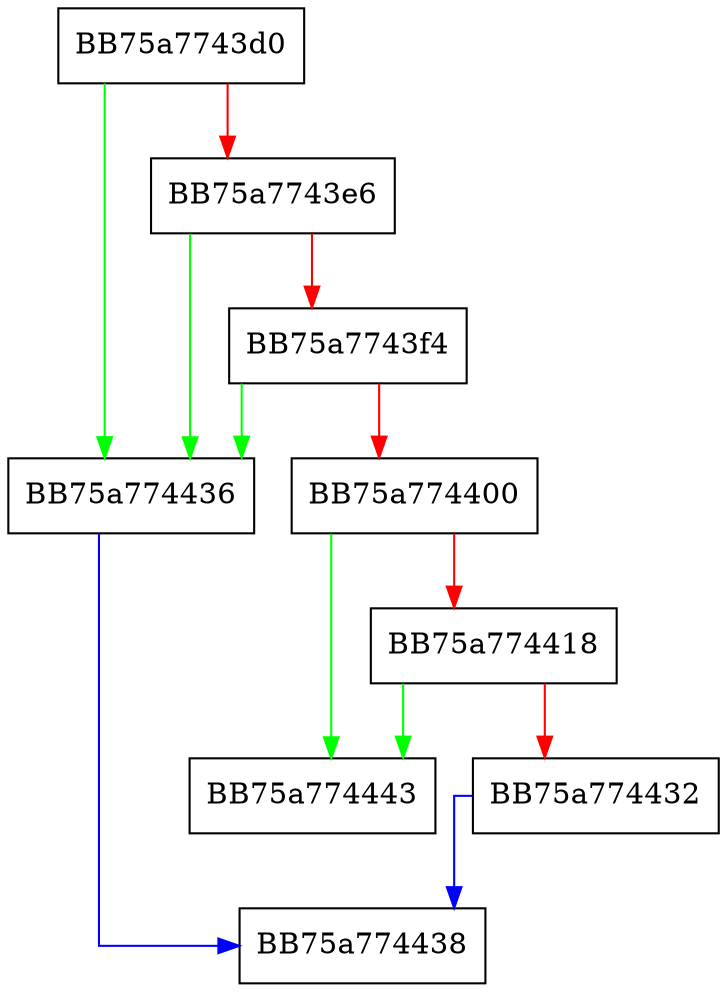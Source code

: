 digraph parse_bcp47_language {
  node [shape="box"];
  graph [splines=ortho];
  BB75a7743d0 -> BB75a774436 [color="green"];
  BB75a7743d0 -> BB75a7743e6 [color="red"];
  BB75a7743e6 -> BB75a774436 [color="green"];
  BB75a7743e6 -> BB75a7743f4 [color="red"];
  BB75a7743f4 -> BB75a774436 [color="green"];
  BB75a7743f4 -> BB75a774400 [color="red"];
  BB75a774400 -> BB75a774443 [color="green"];
  BB75a774400 -> BB75a774418 [color="red"];
  BB75a774418 -> BB75a774443 [color="green"];
  BB75a774418 -> BB75a774432 [color="red"];
  BB75a774432 -> BB75a774438 [color="blue"];
  BB75a774436 -> BB75a774438 [color="blue"];
}